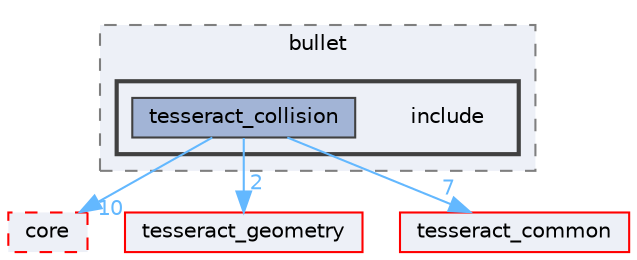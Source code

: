 digraph "tesseract_collision/bullet/include"
{
 // LATEX_PDF_SIZE
  bgcolor="transparent";
  edge [fontname=Helvetica,fontsize=10,labelfontname=Helvetica,labelfontsize=10];
  node [fontname=Helvetica,fontsize=10,shape=box,height=0.2,width=0.4];
  compound=true
  subgraph clusterdir_06345f2e0a93a8c3d7765a82cd4266e2 {
    graph [ bgcolor="#edf0f7", pencolor="grey50", label="bullet", fontname=Helvetica,fontsize=10 style="filled,dashed", URL="dir_06345f2e0a93a8c3d7765a82cd4266e2.html",tooltip=""]
  subgraph clusterdir_492117a50edf3ed57c226253370eb004 {
    graph [ bgcolor="#edf0f7", pencolor="grey25", label="", fontname=Helvetica,fontsize=10 style="filled,bold", URL="dir_492117a50edf3ed57c226253370eb004.html",tooltip=""]
    dir_492117a50edf3ed57c226253370eb004 [shape=plaintext, label="include"];
  dir_92d46db6e6501e0f80bc117fea4b0901 [label="tesseract_collision", fillcolor="#a2b4d6", color="grey25", style="filled", URL="dir_92d46db6e6501e0f80bc117fea4b0901.html",tooltip=""];
  }
  }
  dir_3cc4793d26fe710183f6534c88691bb7 [label="core", fillcolor="#edf0f7", color="red", style="filled,dashed", URL="dir_3cc4793d26fe710183f6534c88691bb7.html",tooltip=""];
  dir_48d618810f42ebb74ce6e28217206bba [label="tesseract_geometry", fillcolor="#edf0f7", color="red", style="filled", URL="dir_48d618810f42ebb74ce6e28217206bba.html",tooltip=""];
  dir_8430b83f3af685b4c96d298a32e9aa37 [label="tesseract_common", fillcolor="#edf0f7", color="red", style="filled", URL="dir_8430b83f3af685b4c96d298a32e9aa37.html",tooltip=""];
  dir_92d46db6e6501e0f80bc117fea4b0901->dir_3cc4793d26fe710183f6534c88691bb7 [headlabel="10", labeldistance=1.5 headhref="dir_000071_000007.html" color="steelblue1" fontcolor="steelblue1"];
  dir_92d46db6e6501e0f80bc117fea4b0901->dir_48d618810f42ebb74ce6e28217206bba [headlabel="2", labeldistance=1.5 headhref="dir_000071_000079.html" color="steelblue1" fontcolor="steelblue1"];
  dir_92d46db6e6501e0f80bc117fea4b0901->dir_8430b83f3af685b4c96d298a32e9aa37 [headlabel="7", labeldistance=1.5 headhref="dir_000071_000075.html" color="steelblue1" fontcolor="steelblue1"];
}
